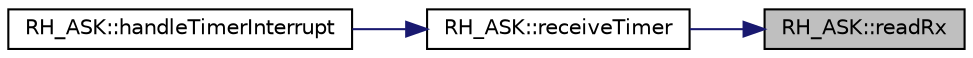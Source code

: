 digraph "RH_ASK::readRx"
{
 // LATEX_PDF_SIZE
  edge [fontname="Helvetica",fontsize="10",labelfontname="Helvetica",labelfontsize="10"];
  node [fontname="Helvetica",fontsize="10",shape=record];
  rankdir="RL";
  Node1 [label="RH_ASK::readRx",height=0.2,width=0.4,color="black", fillcolor="grey75", style="filled", fontcolor="black",tooltip="Read the rxPin in a platform dependent way, taking into account whether it is inverted or not."];
  Node1 -> Node2 [dir="back",color="midnightblue",fontsize="10",style="solid",fontname="Helvetica"];
  Node2 [label="RH_ASK::receiveTimer",height=0.2,width=0.4,color="black", fillcolor="white", style="filled",URL="$class_r_h___a_s_k.html#a5a7f6bd4578cb9b1417d25ae44b49a8b",tooltip="The receiver handler function, called a 8 times the bit rate."];
  Node2 -> Node3 [dir="back",color="midnightblue",fontsize="10",style="solid",fontname="Helvetica"];
  Node3 [label="RH_ASK::handleTimerInterrupt",height=0.2,width=0.4,color="black", fillcolor="white", style="filled",URL="$class_r_h___a_s_k.html#aac9b83848469b270281f3f5587a31d15",tooltip="dont call this it used by the interrupt handler"];
}
